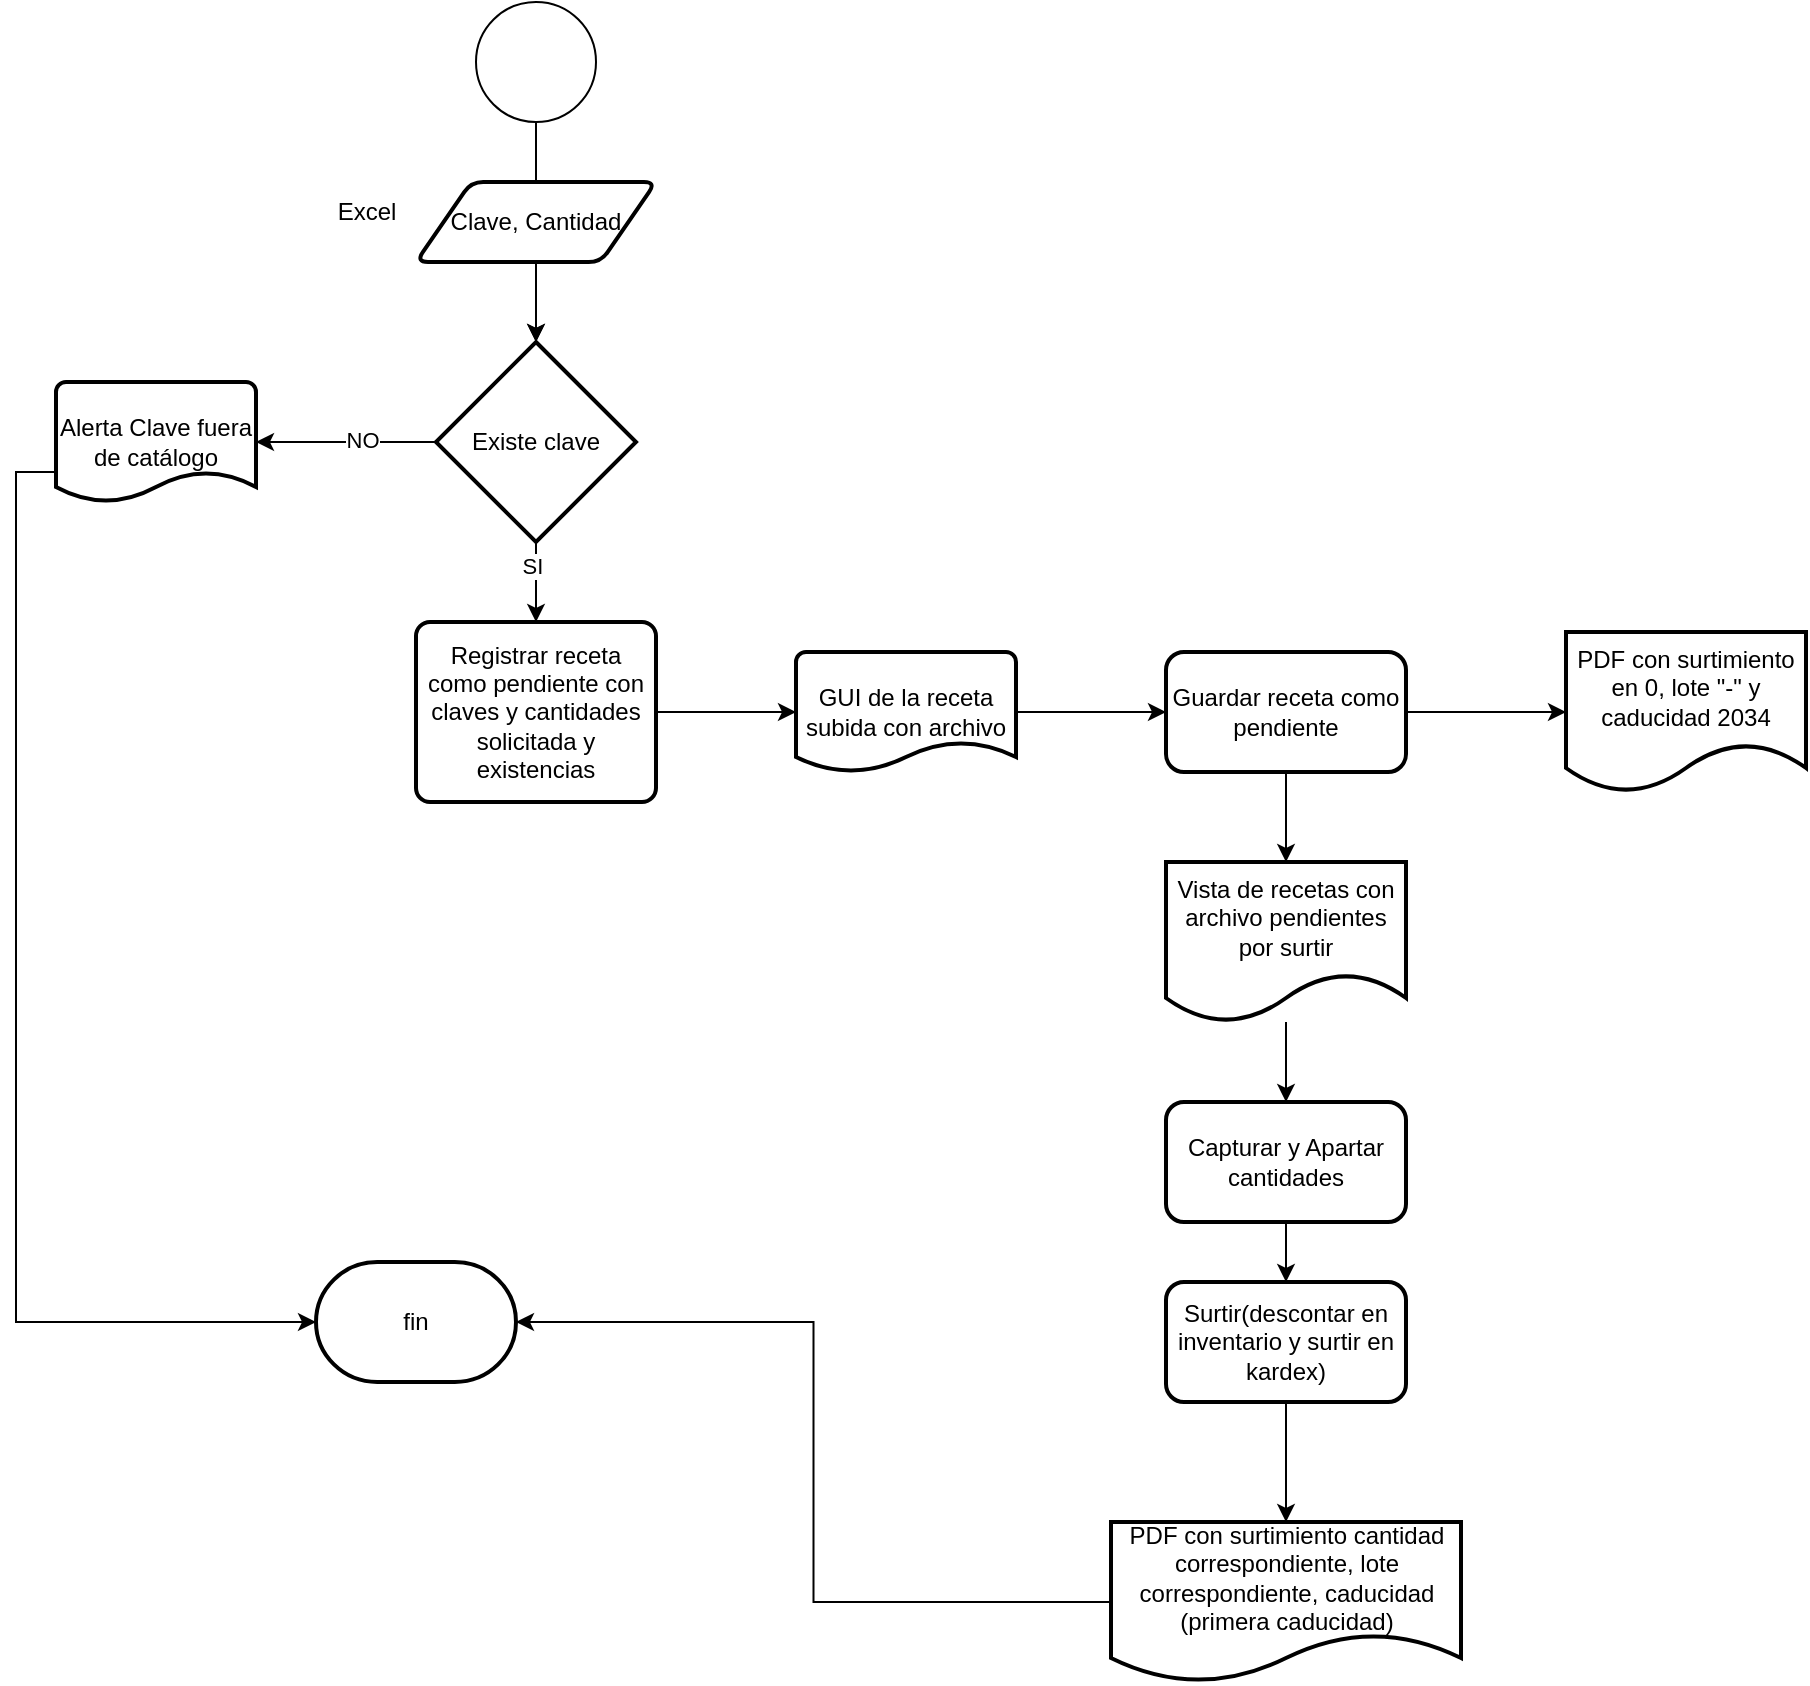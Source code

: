 <mxfile version="27.2.0">
  <diagram name="Página-1" id="SxHLXe966ZG-lpkNiP5L">
    <mxGraphModel dx="2534" dy="704" grid="1" gridSize="10" guides="1" tooltips="1" connect="1" arrows="1" fold="1" page="1" pageScale="1" pageWidth="827" pageHeight="1169" math="0" shadow="0">
      <root>
        <mxCell id="0" />
        <mxCell id="1" parent="0" />
        <mxCell id="J7Bs5bswWB7c_GY-_gEm-17" value="" style="edgeStyle=orthogonalEdgeStyle;rounded=0;orthogonalLoop=1;jettySize=auto;html=1;" edge="1" parent="1" source="J7Bs5bswWB7c_GY-_gEm-4" target="J7Bs5bswWB7c_GY-_gEm-6">
          <mxGeometry relative="1" as="geometry" />
        </mxCell>
        <mxCell id="J7Bs5bswWB7c_GY-_gEm-4" value="" style="verticalLabelPosition=bottom;verticalAlign=top;html=1;shape=mxgraph.flowchart.on-page_reference;" vertex="1" parent="1">
          <mxGeometry x="100" y="50" width="60" height="60" as="geometry" />
        </mxCell>
        <mxCell id="J7Bs5bswWB7c_GY-_gEm-16" value="" style="edgeStyle=orthogonalEdgeStyle;rounded=0;orthogonalLoop=1;jettySize=auto;html=1;" edge="1" parent="1" source="J7Bs5bswWB7c_GY-_gEm-5" target="J7Bs5bswWB7c_GY-_gEm-6">
          <mxGeometry relative="1" as="geometry" />
        </mxCell>
        <mxCell id="J7Bs5bswWB7c_GY-_gEm-5" value="Clave, Cantidad" style="shape=parallelogram;html=1;strokeWidth=2;perimeter=parallelogramPerimeter;whiteSpace=wrap;rounded=1;arcSize=12;size=0.23;" vertex="1" parent="1">
          <mxGeometry x="70" y="140" width="120" height="40" as="geometry" />
        </mxCell>
        <mxCell id="J7Bs5bswWB7c_GY-_gEm-14" value="" style="edgeStyle=orthogonalEdgeStyle;rounded=0;orthogonalLoop=1;jettySize=auto;html=1;" edge="1" parent="1" source="J7Bs5bswWB7c_GY-_gEm-6" target="J7Bs5bswWB7c_GY-_gEm-13">
          <mxGeometry relative="1" as="geometry" />
        </mxCell>
        <mxCell id="J7Bs5bswWB7c_GY-_gEm-15" value="NO" style="edgeLabel;html=1;align=center;verticalAlign=middle;resizable=0;points=[];" vertex="1" connectable="0" parent="J7Bs5bswWB7c_GY-_gEm-14">
          <mxGeometry x="-0.182" y="-1" relative="1" as="geometry">
            <mxPoint as="offset" />
          </mxGeometry>
        </mxCell>
        <mxCell id="J7Bs5bswWB7c_GY-_gEm-19" value="" style="edgeStyle=orthogonalEdgeStyle;rounded=0;orthogonalLoop=1;jettySize=auto;html=1;" edge="1" parent="1" source="J7Bs5bswWB7c_GY-_gEm-6" target="J7Bs5bswWB7c_GY-_gEm-18">
          <mxGeometry relative="1" as="geometry" />
        </mxCell>
        <mxCell id="J7Bs5bswWB7c_GY-_gEm-41" value="SI" style="edgeLabel;html=1;align=center;verticalAlign=middle;resizable=0;points=[];" vertex="1" connectable="0" parent="J7Bs5bswWB7c_GY-_gEm-19">
          <mxGeometry x="-0.425" y="-2" relative="1" as="geometry">
            <mxPoint as="offset" />
          </mxGeometry>
        </mxCell>
        <mxCell id="J7Bs5bswWB7c_GY-_gEm-6" value="Existe clave" style="strokeWidth=2;html=1;shape=mxgraph.flowchart.decision;whiteSpace=wrap;" vertex="1" parent="1">
          <mxGeometry x="80" y="220" width="100" height="100" as="geometry" />
        </mxCell>
        <mxCell id="J7Bs5bswWB7c_GY-_gEm-13" value="Alerta Clave fuera de catálogo" style="strokeWidth=2;html=1;shape=mxgraph.flowchart.document2;whiteSpace=wrap;size=0.25;" vertex="1" parent="1">
          <mxGeometry x="-110" y="240" width="100" height="60" as="geometry" />
        </mxCell>
        <mxCell id="J7Bs5bswWB7c_GY-_gEm-18" value="Registrar receta como pendiente con claves y cantidades solicitada y existencias" style="rounded=1;whiteSpace=wrap;html=1;absoluteArcSize=1;arcSize=14;strokeWidth=2;" vertex="1" parent="1">
          <mxGeometry x="70" y="360" width="120" height="90" as="geometry" />
        </mxCell>
        <mxCell id="J7Bs5bswWB7c_GY-_gEm-20" style="edgeStyle=orthogonalEdgeStyle;rounded=0;orthogonalLoop=1;jettySize=auto;html=1;exitX=0.5;exitY=1;exitDx=0;exitDy=0;" edge="1" parent="1" source="J7Bs5bswWB7c_GY-_gEm-18" target="J7Bs5bswWB7c_GY-_gEm-18">
          <mxGeometry relative="1" as="geometry" />
        </mxCell>
        <mxCell id="J7Bs5bswWB7c_GY-_gEm-26" value="" style="edgeStyle=orthogonalEdgeStyle;rounded=0;orthogonalLoop=1;jettySize=auto;html=1;" edge="1" parent="1" source="J7Bs5bswWB7c_GY-_gEm-21" target="J7Bs5bswWB7c_GY-_gEm-25">
          <mxGeometry relative="1" as="geometry" />
        </mxCell>
        <mxCell id="J7Bs5bswWB7c_GY-_gEm-21" value="GUI de la receta subida con archivo" style="strokeWidth=2;html=1;shape=mxgraph.flowchart.document2;whiteSpace=wrap;size=0.25;" vertex="1" parent="1">
          <mxGeometry x="260" y="375" width="110" height="60" as="geometry" />
        </mxCell>
        <mxCell id="J7Bs5bswWB7c_GY-_gEm-22" style="edgeStyle=orthogonalEdgeStyle;rounded=0;orthogonalLoop=1;jettySize=auto;html=1;exitX=1;exitY=0.5;exitDx=0;exitDy=0;entryX=0;entryY=0.5;entryDx=0;entryDy=0;entryPerimeter=0;" edge="1" parent="1" source="J7Bs5bswWB7c_GY-_gEm-18" target="J7Bs5bswWB7c_GY-_gEm-21">
          <mxGeometry relative="1" as="geometry" />
        </mxCell>
        <mxCell id="J7Bs5bswWB7c_GY-_gEm-28" value="" style="edgeStyle=orthogonalEdgeStyle;rounded=0;orthogonalLoop=1;jettySize=auto;html=1;" edge="1" parent="1" source="J7Bs5bswWB7c_GY-_gEm-25" target="J7Bs5bswWB7c_GY-_gEm-27">
          <mxGeometry relative="1" as="geometry" />
        </mxCell>
        <mxCell id="J7Bs5bswWB7c_GY-_gEm-35" value="" style="edgeStyle=orthogonalEdgeStyle;rounded=0;orthogonalLoop=1;jettySize=auto;html=1;" edge="1" parent="1" source="J7Bs5bswWB7c_GY-_gEm-25" target="J7Bs5bswWB7c_GY-_gEm-34">
          <mxGeometry relative="1" as="geometry" />
        </mxCell>
        <mxCell id="J7Bs5bswWB7c_GY-_gEm-25" value="Guardar receta como pendiente" style="rounded=1;whiteSpace=wrap;html=1;strokeWidth=2;" vertex="1" parent="1">
          <mxGeometry x="445" y="375" width="120" height="60" as="geometry" />
        </mxCell>
        <mxCell id="J7Bs5bswWB7c_GY-_gEm-30" value="" style="edgeStyle=orthogonalEdgeStyle;rounded=0;orthogonalLoop=1;jettySize=auto;html=1;" edge="1" parent="1" source="J7Bs5bswWB7c_GY-_gEm-27" target="J7Bs5bswWB7c_GY-_gEm-29">
          <mxGeometry relative="1" as="geometry" />
        </mxCell>
        <mxCell id="J7Bs5bswWB7c_GY-_gEm-27" value="Vista de recetas con archivo pendientes por surtir" style="shape=document;whiteSpace=wrap;html=1;boundedLbl=1;rounded=1;strokeWidth=2;" vertex="1" parent="1">
          <mxGeometry x="445" y="480" width="120" height="80" as="geometry" />
        </mxCell>
        <mxCell id="J7Bs5bswWB7c_GY-_gEm-33" value="" style="edgeStyle=orthogonalEdgeStyle;rounded=0;orthogonalLoop=1;jettySize=auto;html=1;" edge="1" parent="1" source="J7Bs5bswWB7c_GY-_gEm-29" target="J7Bs5bswWB7c_GY-_gEm-32">
          <mxGeometry relative="1" as="geometry" />
        </mxCell>
        <mxCell id="J7Bs5bswWB7c_GY-_gEm-29" value="Capturar y Apartar cantidades" style="whiteSpace=wrap;html=1;rounded=1;strokeWidth=2;" vertex="1" parent="1">
          <mxGeometry x="445" y="600" width="120" height="60" as="geometry" />
        </mxCell>
        <mxCell id="J7Bs5bswWB7c_GY-_gEm-31" value="fin" style="strokeWidth=2;html=1;shape=mxgraph.flowchart.terminator;whiteSpace=wrap;" vertex="1" parent="1">
          <mxGeometry x="20" y="680" width="100" height="60" as="geometry" />
        </mxCell>
        <mxCell id="J7Bs5bswWB7c_GY-_gEm-38" value="" style="edgeStyle=orthogonalEdgeStyle;rounded=0;orthogonalLoop=1;jettySize=auto;html=1;" edge="1" parent="1" source="J7Bs5bswWB7c_GY-_gEm-32" target="J7Bs5bswWB7c_GY-_gEm-36">
          <mxGeometry relative="1" as="geometry" />
        </mxCell>
        <mxCell id="J7Bs5bswWB7c_GY-_gEm-32" value="Surtir(descontar en inventario y surtir en kardex)" style="whiteSpace=wrap;html=1;rounded=1;strokeWidth=2;" vertex="1" parent="1">
          <mxGeometry x="445" y="690" width="120" height="60" as="geometry" />
        </mxCell>
        <mxCell id="J7Bs5bswWB7c_GY-_gEm-34" value="PDF con surtimiento en 0, lote &quot;-&quot; y caducidad 2034" style="shape=document;whiteSpace=wrap;html=1;boundedLbl=1;rounded=1;strokeWidth=2;" vertex="1" parent="1">
          <mxGeometry x="645" y="365" width="120" height="80" as="geometry" />
        </mxCell>
        <mxCell id="J7Bs5bswWB7c_GY-_gEm-36" value="PDF con surtimiento cantidad correspondiente, lote correspondiente, caducidad (primera caducidad)" style="shape=document;whiteSpace=wrap;html=1;boundedLbl=1;rounded=1;strokeWidth=2;" vertex="1" parent="1">
          <mxGeometry x="417.5" y="810" width="175" height="80" as="geometry" />
        </mxCell>
        <mxCell id="J7Bs5bswWB7c_GY-_gEm-37" style="edgeStyle=orthogonalEdgeStyle;rounded=0;orthogonalLoop=1;jettySize=auto;html=1;exitX=0;exitY=0.75;exitDx=0;exitDy=0;exitPerimeter=0;entryX=0;entryY=0.5;entryDx=0;entryDy=0;entryPerimeter=0;" edge="1" parent="1" source="J7Bs5bswWB7c_GY-_gEm-13" target="J7Bs5bswWB7c_GY-_gEm-31">
          <mxGeometry relative="1" as="geometry" />
        </mxCell>
        <mxCell id="J7Bs5bswWB7c_GY-_gEm-39" style="edgeStyle=orthogonalEdgeStyle;rounded=0;orthogonalLoop=1;jettySize=auto;html=1;exitX=0;exitY=0.5;exitDx=0;exitDy=0;entryX=1;entryY=0.5;entryDx=0;entryDy=0;entryPerimeter=0;" edge="1" parent="1" source="J7Bs5bswWB7c_GY-_gEm-36" target="J7Bs5bswWB7c_GY-_gEm-31">
          <mxGeometry relative="1" as="geometry" />
        </mxCell>
        <mxCell id="J7Bs5bswWB7c_GY-_gEm-40" value="Excel" style="text;html=1;align=center;verticalAlign=middle;resizable=0;points=[];autosize=1;strokeColor=none;fillColor=none;" vertex="1" parent="1">
          <mxGeometry x="20" y="140" width="50" height="30" as="geometry" />
        </mxCell>
      </root>
    </mxGraphModel>
  </diagram>
</mxfile>
